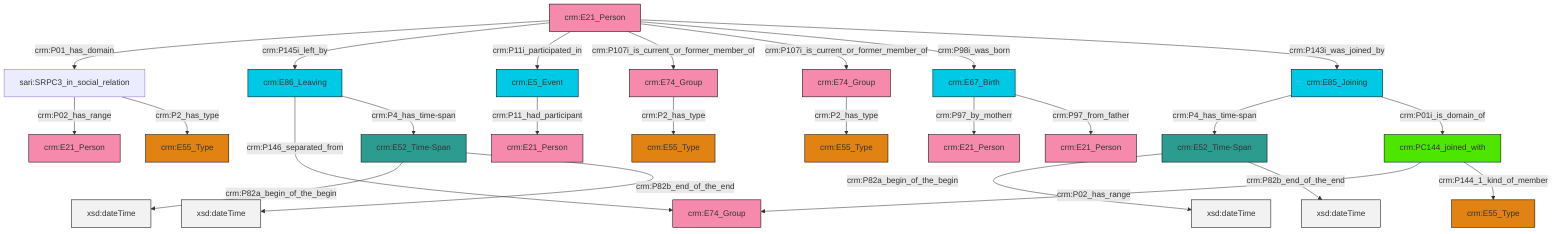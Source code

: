 graph TD
classDef Literal fill:#f2f2f2,stroke:#000000;
classDef CRM_Entity fill:#FFFFFF,stroke:#000000;
classDef Temporal_Entity fill:#00C9E6, stroke:#000000;
classDef Type fill:#E18312, stroke:#000000;
classDef Time-Span fill:#2C9C91, stroke:#000000;
classDef Appellation fill:#FFEB7F, stroke:#000000;
classDef Place fill:#008836, stroke:#000000;
classDef Persistent_Item fill:#B266B2, stroke:#000000;
classDef Conceptual_Object fill:#FFD700, stroke:#000000;
classDef Physical_Thing fill:#D2B48C, stroke:#000000;
classDef Actor fill:#f58aad, stroke:#000000;
classDef PC_Classes fill:#4ce600, stroke:#000000;
classDef Multi fill:#cccccc,stroke:#000000;

0["crm:E21_Person"]:::Actor -->|crm:P01_has_domain| 1["sari:SRPC3_in_social_relation"]:::Default
2["crm:E5_Event"]:::Temporal_Entity -->|crm:P11_had_participant| 3["crm:E21_Person"]:::Actor
5["crm:E85_Joining"]:::Temporal_Entity -->|crm:P4_has_time-span| 6["crm:E52_Time-Span"]:::Time-Span
7["crm:PC144_joined_with"]:::PC_Classes -->|crm:P02_has_range| 8["crm:E74_Group"]:::Actor
0["crm:E21_Person"]:::Actor -->|crm:P145i_left_by| 9["crm:E86_Leaving"]:::Temporal_Entity
10["crm:E74_Group"]:::Actor -->|crm:P2_has_type| 11["crm:E55_Type"]:::Type
1["sari:SRPC3_in_social_relation"]:::Default -->|crm:P02_has_range| 12["crm:E21_Person"]:::Actor
5["crm:E85_Joining"]:::Temporal_Entity -->|crm:P01i_is_domain_of| 7["crm:PC144_joined_with"]:::PC_Classes
14["crm:E52_Time-Span"]:::Time-Span -->|crm:P82a_begin_of_the_begin| 15[xsd:dateTime]:::Literal
9["crm:E86_Leaving"]:::Temporal_Entity -->|crm:P146_separated_from| 8["crm:E74_Group"]:::Actor
9["crm:E86_Leaving"]:::Temporal_Entity -->|crm:P4_has_time-span| 14["crm:E52_Time-Span"]:::Time-Span
0["crm:E21_Person"]:::Actor -->|crm:P11i_participated_in| 2["crm:E5_Event"]:::Temporal_Entity
6["crm:E52_Time-Span"]:::Time-Span -->|crm:P82a_begin_of_the_begin| 30[xsd:dateTime]:::Literal
0["crm:E21_Person"]:::Actor -->|crm:P107i_is_current_or_former_member_of| 10["crm:E74_Group"]:::Actor
32["crm:E67_Birth"]:::Temporal_Entity -->|crm:P97_by_motherr| 21["crm:E21_Person"]:::Actor
0["crm:E21_Person"]:::Actor -->|crm:P107i_is_current_or_former_member_of| 16["crm:E74_Group"]:::Actor
7["crm:PC144_joined_with"]:::PC_Classes -->|crm:P144_1_kind_of_member| 27["crm:E55_Type"]:::Type
16["crm:E74_Group"]:::Actor -->|crm:P2_has_type| 19["crm:E55_Type"]:::Type
0["crm:E21_Person"]:::Actor -->|crm:P98i_was_born| 32["crm:E67_Birth"]:::Temporal_Entity
32["crm:E67_Birth"]:::Temporal_Entity -->|crm:P97_from_father| 25["crm:E21_Person"]:::Actor
1["sari:SRPC3_in_social_relation"]:::Default -->|crm:P2_has_type| 23["crm:E55_Type"]:::Type
6["crm:E52_Time-Span"]:::Time-Span -->|crm:P82b_end_of_the_end| 39[xsd:dateTime]:::Literal
0["crm:E21_Person"]:::Actor -->|crm:P143i_was_joined_by| 5["crm:E85_Joining"]:::Temporal_Entity
14["crm:E52_Time-Span"]:::Time-Span -->|crm:P82b_end_of_the_end| 46[xsd:dateTime]:::Literal